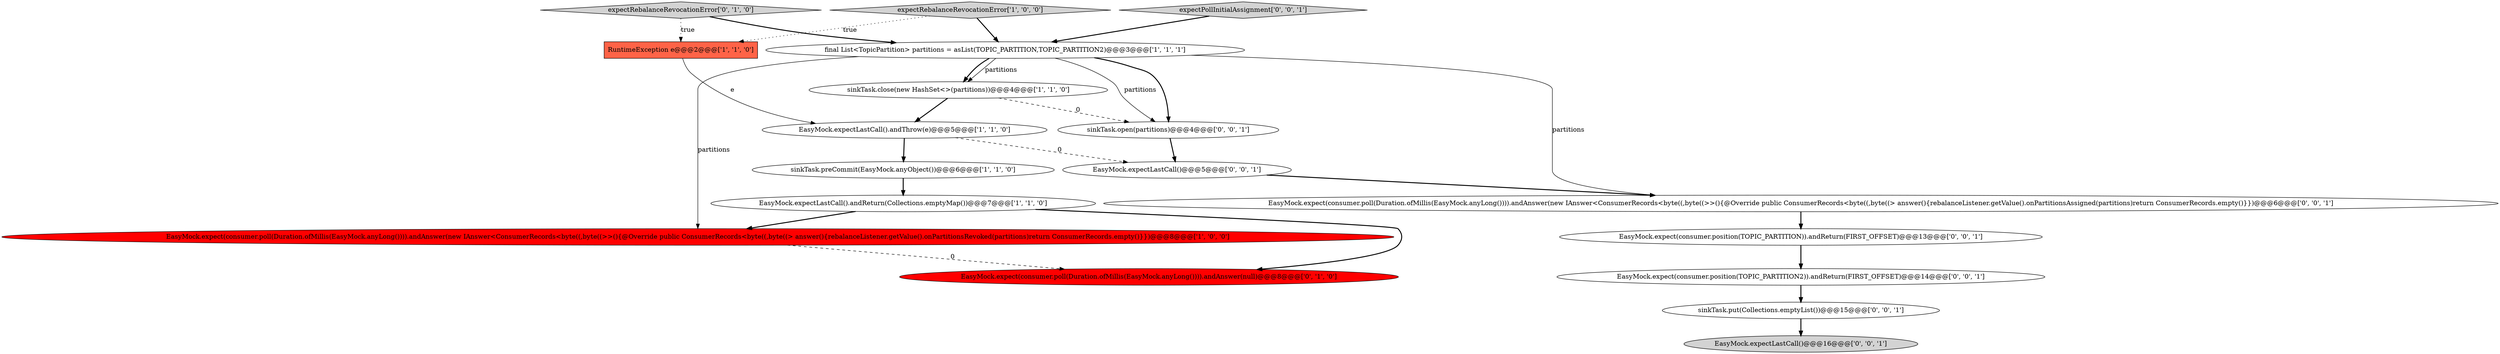 digraph {
8 [style = filled, label = "EasyMock.expect(consumer.poll(Duration.ofMillis(EasyMock.anyLong()))).andAnswer(null)@@@8@@@['0', '1', '0']", fillcolor = red, shape = ellipse image = "AAA1AAABBB2BBB"];
2 [style = filled, label = "sinkTask.preCommit(EasyMock.anyObject())@@@6@@@['1', '1', '0']", fillcolor = white, shape = ellipse image = "AAA0AAABBB1BBB"];
0 [style = filled, label = "final List<TopicPartition> partitions = asList(TOPIC_PARTITION,TOPIC_PARTITION2)@@@3@@@['1', '1', '1']", fillcolor = white, shape = ellipse image = "AAA0AAABBB1BBB"];
1 [style = filled, label = "sinkTask.close(new HashSet<>(partitions))@@@4@@@['1', '1', '0']", fillcolor = white, shape = ellipse image = "AAA0AAABBB1BBB"];
6 [style = filled, label = "EasyMock.expectLastCall().andReturn(Collections.emptyMap())@@@7@@@['1', '1', '0']", fillcolor = white, shape = ellipse image = "AAA0AAABBB1BBB"];
10 [style = filled, label = "EasyMock.expectLastCall()@@@5@@@['0', '0', '1']", fillcolor = white, shape = ellipse image = "AAA0AAABBB3BBB"];
7 [style = filled, label = "expectRebalanceRevocationError['1', '0', '0']", fillcolor = lightgray, shape = diamond image = "AAA0AAABBB1BBB"];
16 [style = filled, label = "expectPollInitialAssignment['0', '0', '1']", fillcolor = lightgray, shape = diamond image = "AAA0AAABBB3BBB"];
17 [style = filled, label = "sinkTask.put(Collections.emptyList())@@@15@@@['0', '0', '1']", fillcolor = white, shape = ellipse image = "AAA0AAABBB3BBB"];
9 [style = filled, label = "expectRebalanceRevocationError['0', '1', '0']", fillcolor = lightgray, shape = diamond image = "AAA0AAABBB2BBB"];
11 [style = filled, label = "EasyMock.expect(consumer.poll(Duration.ofMillis(EasyMock.anyLong()))).andAnswer(new IAnswer<ConsumerRecords<byte((,byte((>>(){@Override public ConsumerRecords<byte((,byte((> answer(){rebalanceListener.getValue().onPartitionsAssigned(partitions)return ConsumerRecords.empty()}})@@@6@@@['0', '0', '1']", fillcolor = white, shape = ellipse image = "AAA0AAABBB3BBB"];
5 [style = filled, label = "EasyMock.expectLastCall().andThrow(e)@@@5@@@['1', '1', '0']", fillcolor = white, shape = ellipse image = "AAA0AAABBB1BBB"];
12 [style = filled, label = "EasyMock.expect(consumer.position(TOPIC_PARTITION2)).andReturn(FIRST_OFFSET)@@@14@@@['0', '0', '1']", fillcolor = white, shape = ellipse image = "AAA0AAABBB3BBB"];
3 [style = filled, label = "EasyMock.expect(consumer.poll(Duration.ofMillis(EasyMock.anyLong()))).andAnswer(new IAnswer<ConsumerRecords<byte((,byte((>>(){@Override public ConsumerRecords<byte((,byte((> answer(){rebalanceListener.getValue().onPartitionsRevoked(partitions)return ConsumerRecords.empty()}})@@@8@@@['1', '0', '0']", fillcolor = red, shape = ellipse image = "AAA1AAABBB1BBB"];
13 [style = filled, label = "sinkTask.open(partitions)@@@4@@@['0', '0', '1']", fillcolor = white, shape = ellipse image = "AAA0AAABBB3BBB"];
14 [style = filled, label = "EasyMock.expect(consumer.position(TOPIC_PARTITION)).andReturn(FIRST_OFFSET)@@@13@@@['0', '0', '1']", fillcolor = white, shape = ellipse image = "AAA0AAABBB3BBB"];
4 [style = filled, label = "RuntimeException e@@@2@@@['1', '1', '0']", fillcolor = tomato, shape = box image = "AAA0AAABBB1BBB"];
15 [style = filled, label = "EasyMock.expectLastCall()@@@16@@@['0', '0', '1']", fillcolor = lightgray, shape = ellipse image = "AAA0AAABBB3BBB"];
1->5 [style = bold, label=""];
13->10 [style = bold, label=""];
6->3 [style = bold, label=""];
16->0 [style = bold, label=""];
0->1 [style = solid, label="partitions"];
9->0 [style = bold, label=""];
0->13 [style = bold, label=""];
11->14 [style = bold, label=""];
2->6 [style = bold, label=""];
12->17 [style = bold, label=""];
0->13 [style = solid, label="partitions"];
7->0 [style = bold, label=""];
0->3 [style = solid, label="partitions"];
1->13 [style = dashed, label="0"];
5->2 [style = bold, label=""];
0->11 [style = solid, label="partitions"];
5->10 [style = dashed, label="0"];
0->1 [style = bold, label=""];
14->12 [style = bold, label=""];
6->8 [style = bold, label=""];
7->4 [style = dotted, label="true"];
17->15 [style = bold, label=""];
9->4 [style = dotted, label="true"];
3->8 [style = dashed, label="0"];
4->5 [style = solid, label="e"];
10->11 [style = bold, label=""];
}
